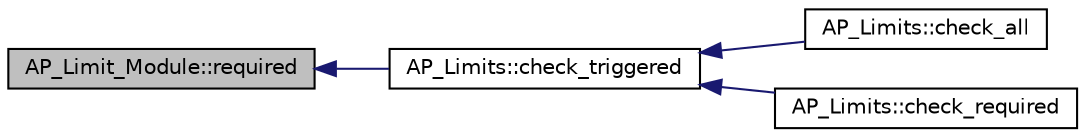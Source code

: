 digraph "AP_Limit_Module::required"
{
 // INTERACTIVE_SVG=YES
  edge [fontname="Helvetica",fontsize="10",labelfontname="Helvetica",labelfontsize="10"];
  node [fontname="Helvetica",fontsize="10",shape=record];
  rankdir="LR";
  Node1 [label="AP_Limit_Module::required",height=0.2,width=0.4,color="black", fillcolor="grey75", style="filled" fontcolor="black"];
  Node1 -> Node2 [dir="back",color="midnightblue",fontsize="10",style="solid",fontname="Helvetica"];
  Node2 [label="AP_Limits::check_triggered",height=0.2,width=0.4,color="black", fillcolor="white", style="filled",URL="$classAP__Limits.html#a6ea553ffc7e3c7b38b0272a4cbbb011f"];
  Node2 -> Node3 [dir="back",color="midnightblue",fontsize="10",style="solid",fontname="Helvetica"];
  Node3 [label="AP_Limits::check_all",height=0.2,width=0.4,color="black", fillcolor="white", style="filled",URL="$classAP__Limits.html#a5816145fee40aa0a0704a3283c987aca"];
  Node2 -> Node4 [dir="back",color="midnightblue",fontsize="10",style="solid",fontname="Helvetica"];
  Node4 [label="AP_Limits::check_required",height=0.2,width=0.4,color="black", fillcolor="white", style="filled",URL="$classAP__Limits.html#a7a2a453576c01c9f70ca8fa9ce567ed1"];
}
